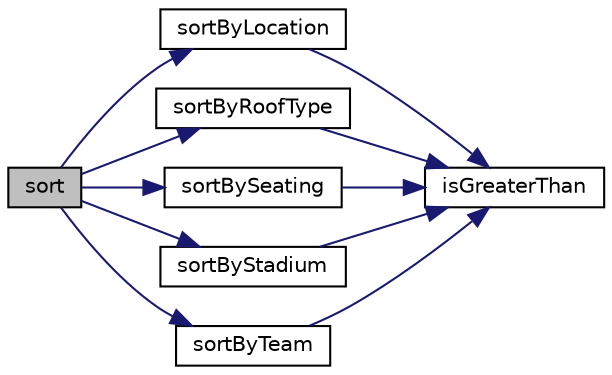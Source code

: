 digraph "sort"
{
 // LATEX_PDF_SIZE
  edge [fontname="Helvetica",fontsize="10",labelfontname="Helvetica",labelfontsize="10"];
  node [fontname="Helvetica",fontsize="10",shape=record];
  rankdir="LR";
  Node1 [label="sort",height=0.2,width=0.4,color="black", fillcolor="grey75", style="filled", fontcolor="black",tooltip=" "];
  Node1 -> Node2 [color="midnightblue",fontsize="10",style="solid",fontname="Helvetica"];
  Node2 [label="sortByLocation",height=0.2,width=0.4,color="black", fillcolor="white", style="filled",URL="$sort_8cpp.html#a89dd291b874271baabcb3cc9fe7e560c",tooltip=" "];
  Node2 -> Node3 [color="midnightblue",fontsize="10",style="solid",fontname="Helvetica"];
  Node3 [label="isGreaterThan",height=0.2,width=0.4,color="black", fillcolor="white", style="filled",URL="$sort_8cpp.html#ab92e58b3497485c94a6b765df9db9f02",tooltip=" "];
  Node1 -> Node4 [color="midnightblue",fontsize="10",style="solid",fontname="Helvetica"];
  Node4 [label="sortByRoofType",height=0.2,width=0.4,color="black", fillcolor="white", style="filled",URL="$sort_8cpp.html#a26258abf7469600e321edf2ceb249c30",tooltip=" "];
  Node4 -> Node3 [color="midnightblue",fontsize="10",style="solid",fontname="Helvetica"];
  Node1 -> Node5 [color="midnightblue",fontsize="10",style="solid",fontname="Helvetica"];
  Node5 [label="sortBySeating",height=0.2,width=0.4,color="black", fillcolor="white", style="filled",URL="$sort_8cpp.html#af639294f422997600239a630988315f9",tooltip=" "];
  Node5 -> Node3 [color="midnightblue",fontsize="10",style="solid",fontname="Helvetica"];
  Node1 -> Node6 [color="midnightblue",fontsize="10",style="solid",fontname="Helvetica"];
  Node6 [label="sortByStadium",height=0.2,width=0.4,color="black", fillcolor="white", style="filled",URL="$sort_8cpp.html#a824b73824d1d935f60989f9c87b71b1f",tooltip=" "];
  Node6 -> Node3 [color="midnightblue",fontsize="10",style="solid",fontname="Helvetica"];
  Node1 -> Node7 [color="midnightblue",fontsize="10",style="solid",fontname="Helvetica"];
  Node7 [label="sortByTeam",height=0.2,width=0.4,color="black", fillcolor="white", style="filled",URL="$sort_8cpp.html#ab92ac1061c192fea93d9be681e07deeb",tooltip=" "];
  Node7 -> Node3 [color="midnightblue",fontsize="10",style="solid",fontname="Helvetica"];
}
